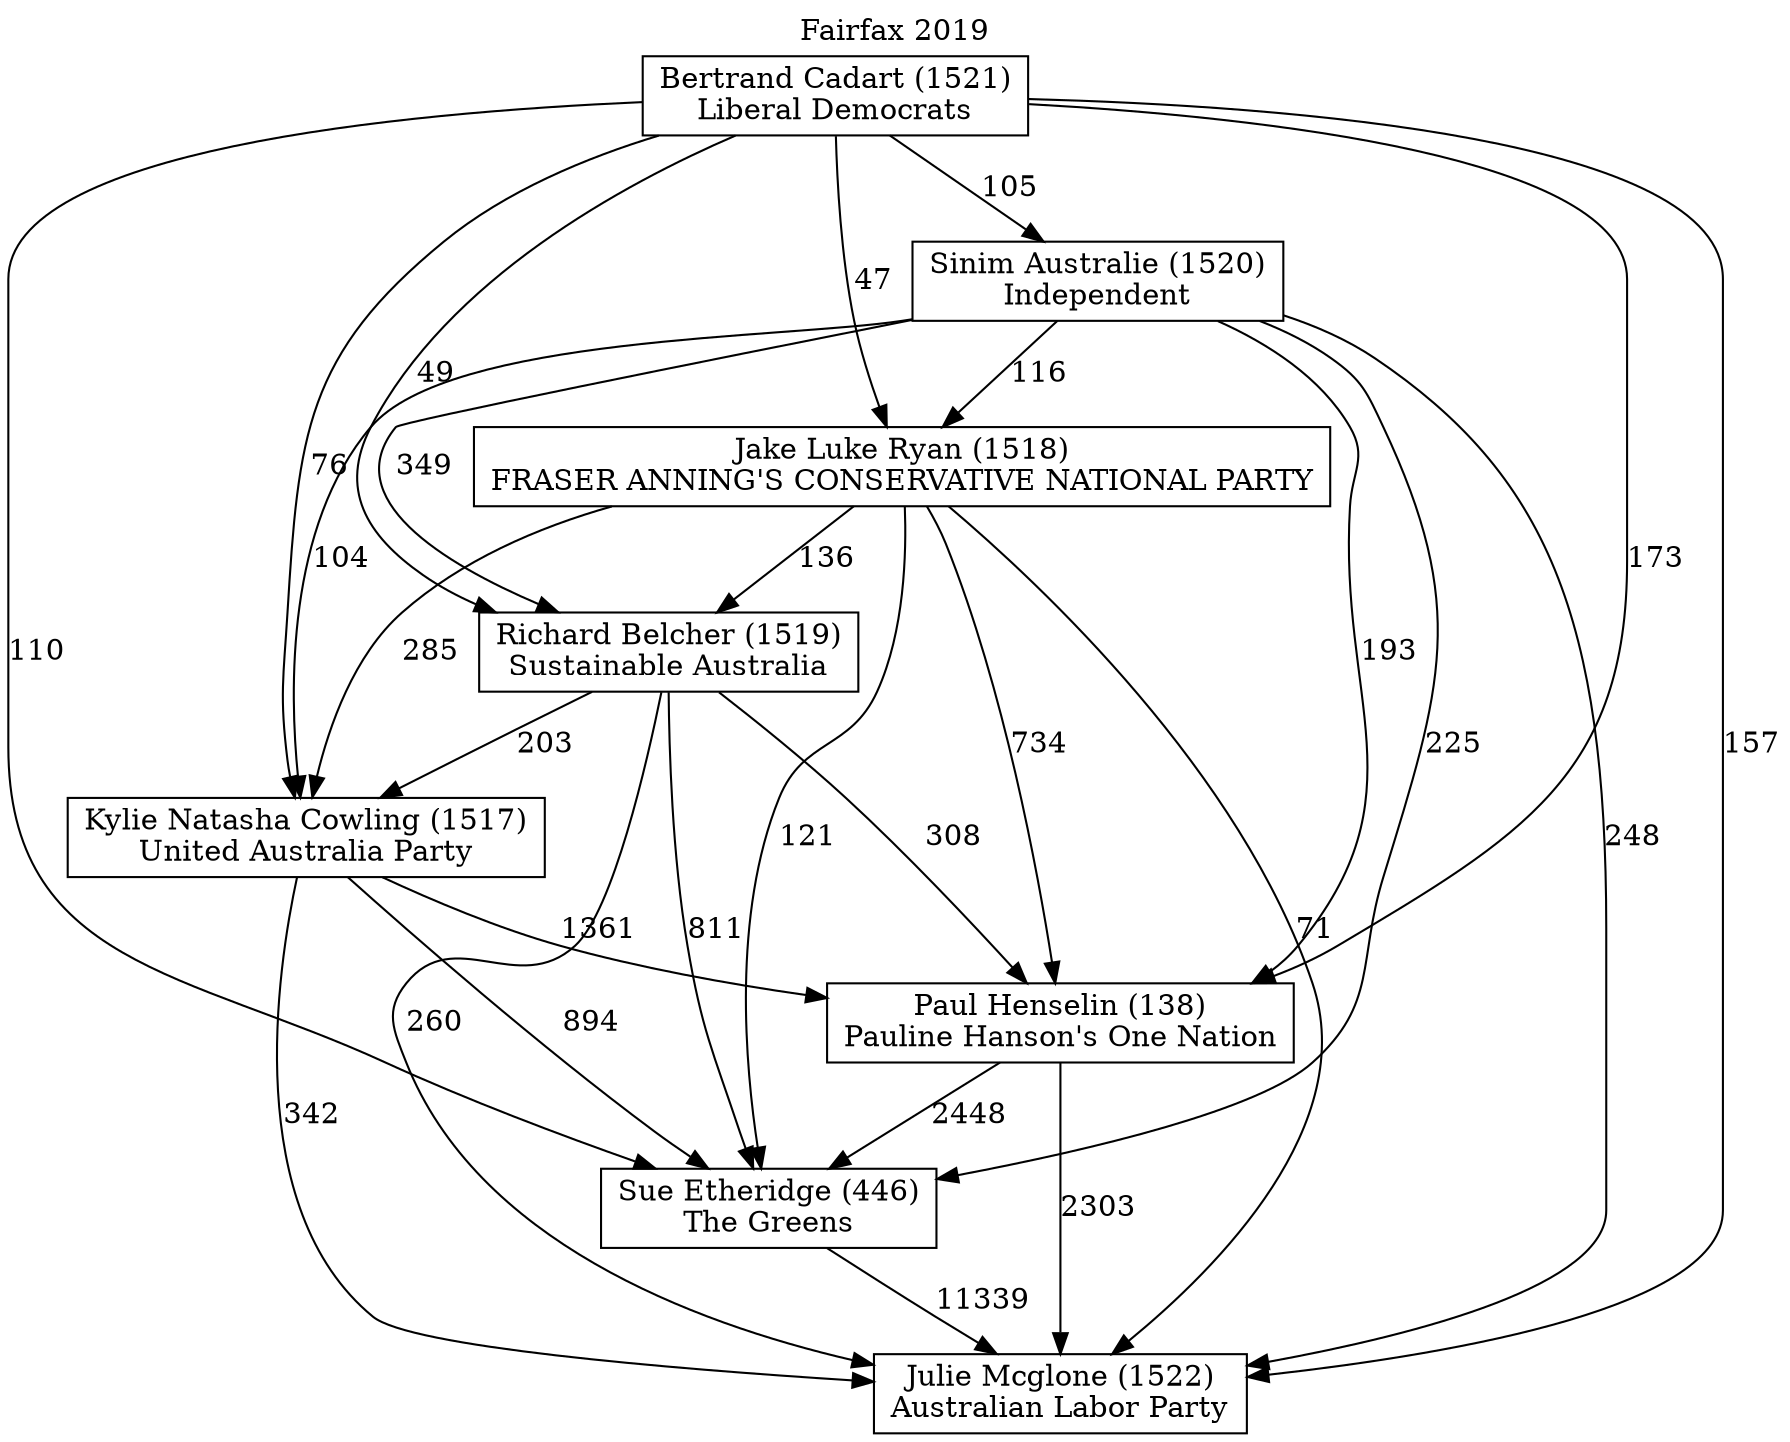 // House preference flow
digraph "Julie Mcglone (1522)_Fairfax_2019" {
	graph [label="Fairfax 2019" labelloc=t mclimit=10]
	node [shape=box]
	"Julie Mcglone (1522)" [label="Julie Mcglone (1522)
Australian Labor Party"]
	"Sue Etheridge (446)" [label="Sue Etheridge (446)
The Greens"]
	"Paul Henselin (138)" [label="Paul Henselin (138)
Pauline Hanson's One Nation"]
	"Kylie Natasha Cowling (1517)" [label="Kylie Natasha Cowling (1517)
United Australia Party"]
	"Richard Belcher (1519)" [label="Richard Belcher (1519)
Sustainable Australia"]
	"Jake Luke Ryan (1518)" [label="Jake Luke Ryan (1518)
FRASER ANNING'S CONSERVATIVE NATIONAL PARTY"]
	"Sinim Australie (1520)" [label="Sinim Australie (1520)
Independent"]
	"Bertrand Cadart (1521)" [label="Bertrand Cadart (1521)
Liberal Democrats"]
	"Sue Etheridge (446)" -> "Julie Mcglone (1522)" [label=11339]
	"Paul Henselin (138)" -> "Sue Etheridge (446)" [label=2448]
	"Kylie Natasha Cowling (1517)" -> "Paul Henselin (138)" [label=1361]
	"Richard Belcher (1519)" -> "Kylie Natasha Cowling (1517)" [label=203]
	"Jake Luke Ryan (1518)" -> "Richard Belcher (1519)" [label=136]
	"Sinim Australie (1520)" -> "Jake Luke Ryan (1518)" [label=116]
	"Bertrand Cadart (1521)" -> "Sinim Australie (1520)" [label=105]
	"Paul Henselin (138)" -> "Julie Mcglone (1522)" [label=2303]
	"Kylie Natasha Cowling (1517)" -> "Julie Mcglone (1522)" [label=342]
	"Richard Belcher (1519)" -> "Julie Mcglone (1522)" [label=260]
	"Jake Luke Ryan (1518)" -> "Julie Mcglone (1522)" [label=71]
	"Sinim Australie (1520)" -> "Julie Mcglone (1522)" [label=248]
	"Bertrand Cadart (1521)" -> "Julie Mcglone (1522)" [label=157]
	"Bertrand Cadart (1521)" -> "Jake Luke Ryan (1518)" [label=47]
	"Sinim Australie (1520)" -> "Richard Belcher (1519)" [label=349]
	"Bertrand Cadart (1521)" -> "Richard Belcher (1519)" [label=49]
	"Jake Luke Ryan (1518)" -> "Kylie Natasha Cowling (1517)" [label=285]
	"Sinim Australie (1520)" -> "Kylie Natasha Cowling (1517)" [label=104]
	"Bertrand Cadart (1521)" -> "Kylie Natasha Cowling (1517)" [label=76]
	"Richard Belcher (1519)" -> "Paul Henselin (138)" [label=308]
	"Jake Luke Ryan (1518)" -> "Paul Henselin (138)" [label=734]
	"Sinim Australie (1520)" -> "Paul Henselin (138)" [label=193]
	"Bertrand Cadart (1521)" -> "Paul Henselin (138)" [label=173]
	"Kylie Natasha Cowling (1517)" -> "Sue Etheridge (446)" [label=894]
	"Richard Belcher (1519)" -> "Sue Etheridge (446)" [label=811]
	"Jake Luke Ryan (1518)" -> "Sue Etheridge (446)" [label=121]
	"Sinim Australie (1520)" -> "Sue Etheridge (446)" [label=225]
	"Bertrand Cadart (1521)" -> "Sue Etheridge (446)" [label=110]
}
